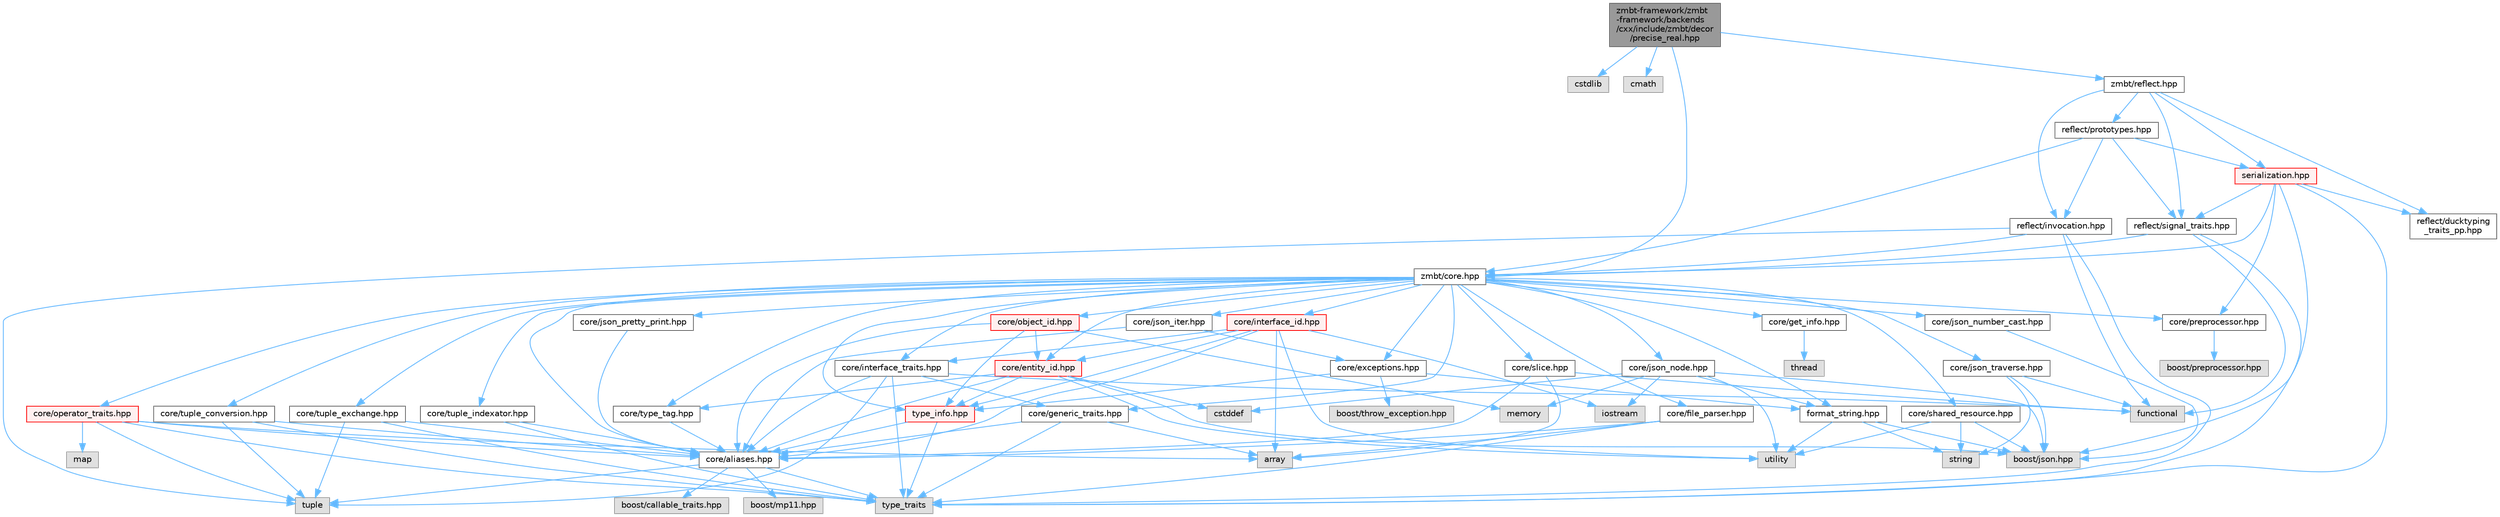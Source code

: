 digraph "zmbt-framework/zmbt-framework/backends/cxx/include/zmbt/decor/precise_real.hpp"
{
 // LATEX_PDF_SIZE
  bgcolor="transparent";
  edge [fontname=Helvetica,fontsize=10,labelfontname=Helvetica,labelfontsize=10];
  node [fontname=Helvetica,fontsize=10,shape=box,height=0.2,width=0.4];
  Node1 [id="Node000001",label="zmbt-framework/zmbt\l-framework/backends\l/cxx/include/zmbt/decor\l/precise_real.hpp",height=0.2,width=0.4,color="gray40", fillcolor="grey60", style="filled", fontcolor="black",tooltip=" "];
  Node1 -> Node2 [id="edge1_Node000001_Node000002",color="steelblue1",style="solid",tooltip=" "];
  Node2 [id="Node000002",label="cstdlib",height=0.2,width=0.4,color="grey60", fillcolor="#E0E0E0", style="filled",tooltip=" "];
  Node1 -> Node3 [id="edge2_Node000001_Node000003",color="steelblue1",style="solid",tooltip=" "];
  Node3 [id="Node000003",label="cmath",height=0.2,width=0.4,color="grey60", fillcolor="#E0E0E0", style="filled",tooltip=" "];
  Node1 -> Node4 [id="edge3_Node000001_Node000004",color="steelblue1",style="solid",tooltip=" "];
  Node4 [id="Node000004",label="zmbt/core.hpp",height=0.2,width=0.4,color="grey40", fillcolor="white", style="filled",URL="$core_8hpp.html",tooltip=" "];
  Node4 -> Node5 [id="edge4_Node000004_Node000005",color="steelblue1",style="solid",tooltip=" "];
  Node5 [id="Node000005",label="core/aliases.hpp",height=0.2,width=0.4,color="grey40", fillcolor="white", style="filled",URL="$aliases_8hpp.html",tooltip=" "];
  Node5 -> Node6 [id="edge5_Node000005_Node000006",color="steelblue1",style="solid",tooltip=" "];
  Node6 [id="Node000006",label="type_traits",height=0.2,width=0.4,color="grey60", fillcolor="#E0E0E0", style="filled",tooltip=" "];
  Node5 -> Node7 [id="edge6_Node000005_Node000007",color="steelblue1",style="solid",tooltip=" "];
  Node7 [id="Node000007",label="tuple",height=0.2,width=0.4,color="grey60", fillcolor="#E0E0E0", style="filled",tooltip=" "];
  Node5 -> Node8 [id="edge7_Node000005_Node000008",color="steelblue1",style="solid",tooltip=" "];
  Node8 [id="Node000008",label="boost/callable_traits.hpp",height=0.2,width=0.4,color="grey60", fillcolor="#E0E0E0", style="filled",tooltip=" "];
  Node5 -> Node9 [id="edge8_Node000005_Node000009",color="steelblue1",style="solid",tooltip=" "];
  Node9 [id="Node000009",label="boost/mp11.hpp",height=0.2,width=0.4,color="grey60", fillcolor="#E0E0E0", style="filled",tooltip=" "];
  Node4 -> Node10 [id="edge9_Node000004_Node000010",color="steelblue1",style="solid",tooltip=" "];
  Node10 [id="Node000010",label="core/exceptions.hpp",height=0.2,width=0.4,color="grey40", fillcolor="white", style="filled",URL="$core_2exceptions_8hpp.html",tooltip=" "];
  Node10 -> Node11 [id="edge10_Node000010_Node000011",color="steelblue1",style="solid",tooltip=" "];
  Node11 [id="Node000011",label="boost/throw_exception.hpp",height=0.2,width=0.4,color="grey60", fillcolor="#E0E0E0", style="filled",tooltip=" "];
  Node10 -> Node12 [id="edge11_Node000010_Node000012",color="steelblue1",style="solid",tooltip=" "];
  Node12 [id="Node000012",label="format_string.hpp",height=0.2,width=0.4,color="grey40", fillcolor="white", style="filled",URL="$format__string_8hpp.html",tooltip=" "];
  Node12 -> Node13 [id="edge12_Node000012_Node000013",color="steelblue1",style="solid",tooltip=" "];
  Node13 [id="Node000013",label="boost/json.hpp",height=0.2,width=0.4,color="grey60", fillcolor="#E0E0E0", style="filled",tooltip=" "];
  Node12 -> Node14 [id="edge13_Node000012_Node000014",color="steelblue1",style="solid",tooltip=" "];
  Node14 [id="Node000014",label="string",height=0.2,width=0.4,color="grey60", fillcolor="#E0E0E0", style="filled",tooltip=" "];
  Node12 -> Node15 [id="edge14_Node000012_Node000015",color="steelblue1",style="solid",tooltip=" "];
  Node15 [id="Node000015",label="utility",height=0.2,width=0.4,color="grey60", fillcolor="#E0E0E0", style="filled",tooltip=" "];
  Node10 -> Node16 [id="edge15_Node000010_Node000016",color="steelblue1",style="solid",tooltip=" "];
  Node16 [id="Node000016",label="type_info.hpp",height=0.2,width=0.4,color="red", fillcolor="#FFF0F0", style="filled",URL="$type__info_8hpp.html",tooltip=" "];
  Node16 -> Node6 [id="edge16_Node000016_Node000006",color="steelblue1",style="solid",tooltip=" "];
  Node16 -> Node5 [id="edge17_Node000016_Node000005",color="steelblue1",style="solid",tooltip=" "];
  Node4 -> Node18 [id="edge18_Node000004_Node000018",color="steelblue1",style="solid",tooltip=" "];
  Node18 [id="Node000018",label="core/file_parser.hpp",height=0.2,width=0.4,color="grey40", fillcolor="white", style="filled",URL="$file__parser_8hpp.html",tooltip=" "];
  Node18 -> Node19 [id="edge19_Node000018_Node000019",color="steelblue1",style="solid",tooltip=" "];
  Node19 [id="Node000019",label="array",height=0.2,width=0.4,color="grey60", fillcolor="#E0E0E0", style="filled",tooltip=" "];
  Node18 -> Node6 [id="edge20_Node000018_Node000006",color="steelblue1",style="solid",tooltip=" "];
  Node18 -> Node5 [id="edge21_Node000018_Node000005",color="steelblue1",style="solid",tooltip=" "];
  Node4 -> Node12 [id="edge22_Node000004_Node000012",color="steelblue1",style="solid",tooltip=" "];
  Node4 -> Node20 [id="edge23_Node000004_Node000020",color="steelblue1",style="solid",tooltip=" "];
  Node20 [id="Node000020",label="core/generic_traits.hpp",height=0.2,width=0.4,color="grey40", fillcolor="white", style="filled",URL="$generic__traits_8hpp.html",tooltip=" "];
  Node20 -> Node6 [id="edge24_Node000020_Node000006",color="steelblue1",style="solid",tooltip=" "];
  Node20 -> Node19 [id="edge25_Node000020_Node000019",color="steelblue1",style="solid",tooltip=" "];
  Node20 -> Node5 [id="edge26_Node000020_Node000005",color="steelblue1",style="solid",tooltip=" "];
  Node4 -> Node21 [id="edge27_Node000004_Node000021",color="steelblue1",style="solid",tooltip=" "];
  Node21 [id="Node000021",label="core/get_info.hpp",height=0.2,width=0.4,color="grey40", fillcolor="white", style="filled",URL="$get__info_8hpp.html",tooltip=" "];
  Node21 -> Node22 [id="edge28_Node000021_Node000022",color="steelblue1",style="solid",tooltip=" "];
  Node22 [id="Node000022",label="thread",height=0.2,width=0.4,color="grey60", fillcolor="#E0E0E0", style="filled",tooltip=" "];
  Node4 -> Node23 [id="edge29_Node000004_Node000023",color="steelblue1",style="solid",tooltip=" "];
  Node23 [id="Node000023",label="core/interface_traits.hpp",height=0.2,width=0.4,color="grey40", fillcolor="white", style="filled",URL="$interface__traits_8hpp.html",tooltip=" "];
  Node23 -> Node24 [id="edge30_Node000023_Node000024",color="steelblue1",style="solid",tooltip=" "];
  Node24 [id="Node000024",label="functional",height=0.2,width=0.4,color="grey60", fillcolor="#E0E0E0", style="filled",tooltip=" "];
  Node23 -> Node7 [id="edge31_Node000023_Node000007",color="steelblue1",style="solid",tooltip=" "];
  Node23 -> Node6 [id="edge32_Node000023_Node000006",color="steelblue1",style="solid",tooltip=" "];
  Node23 -> Node5 [id="edge33_Node000023_Node000005",color="steelblue1",style="solid",tooltip=" "];
  Node23 -> Node20 [id="edge34_Node000023_Node000020",color="steelblue1",style="solid",tooltip=" "];
  Node4 -> Node25 [id="edge35_Node000004_Node000025",color="steelblue1",style="solid",tooltip=" "];
  Node25 [id="Node000025",label="core/json_iter.hpp",height=0.2,width=0.4,color="grey40", fillcolor="white", style="filled",URL="$json__iter_8hpp.html",tooltip=" "];
  Node25 -> Node5 [id="edge36_Node000025_Node000005",color="steelblue1",style="solid",tooltip=" "];
  Node25 -> Node10 [id="edge37_Node000025_Node000010",color="steelblue1",style="solid",tooltip=" "];
  Node4 -> Node26 [id="edge38_Node000004_Node000026",color="steelblue1",style="solid",tooltip=" "];
  Node26 [id="Node000026",label="core/json_node.hpp",height=0.2,width=0.4,color="grey40", fillcolor="white", style="filled",URL="$json__node_8hpp.html",tooltip=" "];
  Node26 -> Node13 [id="edge39_Node000026_Node000013",color="steelblue1",style="solid",tooltip=" "];
  Node26 -> Node27 [id="edge40_Node000026_Node000027",color="steelblue1",style="solid",tooltip=" "];
  Node27 [id="Node000027",label="cstddef",height=0.2,width=0.4,color="grey60", fillcolor="#E0E0E0", style="filled",tooltip=" "];
  Node26 -> Node28 [id="edge41_Node000026_Node000028",color="steelblue1",style="solid",tooltip=" "];
  Node28 [id="Node000028",label="iostream",height=0.2,width=0.4,color="grey60", fillcolor="#E0E0E0", style="filled",tooltip=" "];
  Node26 -> Node29 [id="edge42_Node000026_Node000029",color="steelblue1",style="solid",tooltip=" "];
  Node29 [id="Node000029",label="memory",height=0.2,width=0.4,color="grey60", fillcolor="#E0E0E0", style="filled",tooltip=" "];
  Node26 -> Node15 [id="edge43_Node000026_Node000015",color="steelblue1",style="solid",tooltip=" "];
  Node26 -> Node12 [id="edge44_Node000026_Node000012",color="steelblue1",style="solid",tooltip=" "];
  Node4 -> Node30 [id="edge45_Node000004_Node000030",color="steelblue1",style="solid",tooltip=" "];
  Node30 [id="Node000030",label="core/json_number_cast.hpp",height=0.2,width=0.4,color="grey40", fillcolor="white", style="filled",URL="$json__number__cast_8hpp.html",tooltip=" "];
  Node30 -> Node13 [id="edge46_Node000030_Node000013",color="steelblue1",style="solid",tooltip=" "];
  Node4 -> Node31 [id="edge47_Node000004_Node000031",color="steelblue1",style="solid",tooltip=" "];
  Node31 [id="Node000031",label="core/json_traverse.hpp",height=0.2,width=0.4,color="grey40", fillcolor="white", style="filled",URL="$json__traverse_8hpp.html",tooltip=" "];
  Node31 -> Node24 [id="edge48_Node000031_Node000024",color="steelblue1",style="solid",tooltip=" "];
  Node31 -> Node14 [id="edge49_Node000031_Node000014",color="steelblue1",style="solid",tooltip=" "];
  Node31 -> Node13 [id="edge50_Node000031_Node000013",color="steelblue1",style="solid",tooltip=" "];
  Node4 -> Node32 [id="edge51_Node000004_Node000032",color="steelblue1",style="solid",tooltip=" "];
  Node32 [id="Node000032",label="core/json_pretty_print.hpp",height=0.2,width=0.4,color="grey40", fillcolor="white", style="filled",URL="$json__pretty__print_8hpp.html",tooltip=" "];
  Node32 -> Node5 [id="edge52_Node000032_Node000005",color="steelblue1",style="solid",tooltip=" "];
  Node4 -> Node33 [id="edge53_Node000004_Node000033",color="steelblue1",style="solid",tooltip=" "];
  Node33 [id="Node000033",label="core/slice.hpp",height=0.2,width=0.4,color="grey40", fillcolor="white", style="filled",URL="$slice_8hpp.html",tooltip=" "];
  Node33 -> Node19 [id="edge54_Node000033_Node000019",color="steelblue1",style="solid",tooltip=" "];
  Node33 -> Node24 [id="edge55_Node000033_Node000024",color="steelblue1",style="solid",tooltip=" "];
  Node33 -> Node5 [id="edge56_Node000033_Node000005",color="steelblue1",style="solid",tooltip=" "];
  Node4 -> Node34 [id="edge57_Node000004_Node000034",color="steelblue1",style="solid",tooltip=" "];
  Node34 [id="Node000034",label="core/preprocessor.hpp",height=0.2,width=0.4,color="grey40", fillcolor="white", style="filled",URL="$preprocessor_8hpp.html",tooltip="type traits to check serialization compatibility"];
  Node34 -> Node35 [id="edge58_Node000034_Node000035",color="steelblue1",style="solid",tooltip=" "];
  Node35 [id="Node000035",label="boost/preprocessor.hpp",height=0.2,width=0.4,color="grey60", fillcolor="#E0E0E0", style="filled",tooltip=" "];
  Node4 -> Node36 [id="edge59_Node000004_Node000036",color="steelblue1",style="solid",tooltip=" "];
  Node36 [id="Node000036",label="core/operator_traits.hpp",height=0.2,width=0.4,color="red", fillcolor="#FFF0F0", style="filled",URL="$operator__traits_8hpp.html",tooltip=" "];
  Node36 -> Node19 [id="edge60_Node000036_Node000019",color="steelblue1",style="solid",tooltip=" "];
  Node36 -> Node37 [id="edge61_Node000036_Node000037",color="steelblue1",style="solid",tooltip=" "];
  Node37 [id="Node000037",label="map",height=0.2,width=0.4,color="grey60", fillcolor="#E0E0E0", style="filled",tooltip=" "];
  Node36 -> Node6 [id="edge62_Node000036_Node000006",color="steelblue1",style="solid",tooltip=" "];
  Node36 -> Node7 [id="edge63_Node000036_Node000007",color="steelblue1",style="solid",tooltip=" "];
  Node36 -> Node5 [id="edge64_Node000036_Node000005",color="steelblue1",style="solid",tooltip=" "];
  Node4 -> Node43 [id="edge65_Node000004_Node000043",color="steelblue1",style="solid",tooltip=" "];
  Node43 [id="Node000043",label="core/shared_resource.hpp",height=0.2,width=0.4,color="grey40", fillcolor="white", style="filled",URL="$shared__resource_8hpp.html",tooltip=" "];
  Node43 -> Node13 [id="edge66_Node000043_Node000013",color="steelblue1",style="solid",tooltip=" "];
  Node43 -> Node14 [id="edge67_Node000043_Node000014",color="steelblue1",style="solid",tooltip=" "];
  Node43 -> Node15 [id="edge68_Node000043_Node000015",color="steelblue1",style="solid",tooltip=" "];
  Node4 -> Node44 [id="edge69_Node000004_Node000044",color="steelblue1",style="solid",tooltip=" "];
  Node44 [id="Node000044",label="core/tuple_conversion.hpp",height=0.2,width=0.4,color="grey40", fillcolor="white", style="filled",URL="$tuple__conversion_8hpp.html",tooltip=" "];
  Node44 -> Node7 [id="edge70_Node000044_Node000007",color="steelblue1",style="solid",tooltip=" "];
  Node44 -> Node6 [id="edge71_Node000044_Node000006",color="steelblue1",style="solid",tooltip=" "];
  Node44 -> Node5 [id="edge72_Node000044_Node000005",color="steelblue1",style="solid",tooltip=" "];
  Node4 -> Node45 [id="edge73_Node000004_Node000045",color="steelblue1",style="solid",tooltip=" "];
  Node45 [id="Node000045",label="core/tuple_exchange.hpp",height=0.2,width=0.4,color="grey40", fillcolor="white", style="filled",URL="$tuple__exchange_8hpp.html",tooltip=" "];
  Node45 -> Node7 [id="edge74_Node000045_Node000007",color="steelblue1",style="solid",tooltip=" "];
  Node45 -> Node6 [id="edge75_Node000045_Node000006",color="steelblue1",style="solid",tooltip=" "];
  Node45 -> Node5 [id="edge76_Node000045_Node000005",color="steelblue1",style="solid",tooltip=" "];
  Node4 -> Node46 [id="edge77_Node000004_Node000046",color="steelblue1",style="solid",tooltip=" "];
  Node46 [id="Node000046",label="core/tuple_indexator.hpp",height=0.2,width=0.4,color="grey40", fillcolor="white", style="filled",URL="$tuple__indexator_8hpp.html",tooltip=" "];
  Node46 -> Node6 [id="edge78_Node000046_Node000006",color="steelblue1",style="solid",tooltip=" "];
  Node46 -> Node5 [id="edge79_Node000046_Node000005",color="steelblue1",style="solid",tooltip=" "];
  Node4 -> Node16 [id="edge80_Node000004_Node000016",color="steelblue1",style="solid",tooltip=" "];
  Node4 -> Node47 [id="edge81_Node000004_Node000047",color="steelblue1",style="solid",tooltip=" "];
  Node47 [id="Node000047",label="core/type_tag.hpp",height=0.2,width=0.4,color="grey40", fillcolor="white", style="filled",URL="$type__tag_8hpp.html",tooltip=" "];
  Node47 -> Node5 [id="edge82_Node000047_Node000005",color="steelblue1",style="solid",tooltip=" "];
  Node4 -> Node48 [id="edge83_Node000004_Node000048",color="steelblue1",style="solid",tooltip=" "];
  Node48 [id="Node000048",label="core/entity_id.hpp",height=0.2,width=0.4,color="red", fillcolor="#FFF0F0", style="filled",URL="$entity__id_8hpp.html",tooltip=" "];
  Node48 -> Node27 [id="edge84_Node000048_Node000027",color="steelblue1",style="solid",tooltip=" "];
  Node48 -> Node15 [id="edge85_Node000048_Node000015",color="steelblue1",style="solid",tooltip=" "];
  Node48 -> Node13 [id="edge86_Node000048_Node000013",color="steelblue1",style="solid",tooltip=" "];
  Node48 -> Node5 [id="edge87_Node000048_Node000005",color="steelblue1",style="solid",tooltip=" "];
  Node48 -> Node47 [id="edge88_Node000048_Node000047",color="steelblue1",style="solid",tooltip=" "];
  Node48 -> Node16 [id="edge89_Node000048_Node000016",color="steelblue1",style="solid",tooltip=" "];
  Node4 -> Node51 [id="edge90_Node000004_Node000051",color="steelblue1",style="solid",tooltip=" "];
  Node51 [id="Node000051",label="core/interface_id.hpp",height=0.2,width=0.4,color="red", fillcolor="#FFF0F0", style="filled",URL="$interface__id_8hpp.html",tooltip=" "];
  Node51 -> Node28 [id="edge91_Node000051_Node000028",color="steelblue1",style="solid",tooltip=" "];
  Node51 -> Node19 [id="edge92_Node000051_Node000019",color="steelblue1",style="solid",tooltip=" "];
  Node51 -> Node15 [id="edge93_Node000051_Node000015",color="steelblue1",style="solid",tooltip=" "];
  Node51 -> Node5 [id="edge94_Node000051_Node000005",color="steelblue1",style="solid",tooltip=" "];
  Node51 -> Node48 [id="edge95_Node000051_Node000048",color="steelblue1",style="solid",tooltip=" "];
  Node51 -> Node23 [id="edge96_Node000051_Node000023",color="steelblue1",style="solid",tooltip=" "];
  Node51 -> Node16 [id="edge97_Node000051_Node000016",color="steelblue1",style="solid",tooltip=" "];
  Node4 -> Node55 [id="edge98_Node000004_Node000055",color="steelblue1",style="solid",tooltip=" "];
  Node55 [id="Node000055",label="core/object_id.hpp",height=0.2,width=0.4,color="red", fillcolor="#FFF0F0", style="filled",URL="$object__id_8hpp.html",tooltip=" "];
  Node55 -> Node29 [id="edge99_Node000055_Node000029",color="steelblue1",style="solid",tooltip=" "];
  Node55 -> Node5 [id="edge100_Node000055_Node000005",color="steelblue1",style="solid",tooltip=" "];
  Node55 -> Node48 [id="edge101_Node000055_Node000048",color="steelblue1",style="solid",tooltip=" "];
  Node55 -> Node16 [id="edge102_Node000055_Node000016",color="steelblue1",style="solid",tooltip=" "];
  Node1 -> Node56 [id="edge103_Node000001_Node000056",color="steelblue1",style="solid",tooltip=" "];
  Node56 [id="Node000056",label="zmbt/reflect.hpp",height=0.2,width=0.4,color="grey40", fillcolor="white", style="filled",URL="$reflect_8hpp.html",tooltip=" "];
  Node56 -> Node57 [id="edge104_Node000056_Node000057",color="steelblue1",style="solid",tooltip=" "];
  Node57 [id="Node000057",label="reflect/ducktyping\l_traits_pp.hpp",height=0.2,width=0.4,color="grey40", fillcolor="white", style="filled",URL="$ducktyping__traits__pp_8hpp.html",tooltip=" "];
  Node56 -> Node58 [id="edge105_Node000056_Node000058",color="steelblue1",style="solid",tooltip=" "];
  Node58 [id="Node000058",label="reflect/signal_traits.hpp",height=0.2,width=0.4,color="grey40", fillcolor="white", style="filled",URL="$signal__traits_8hpp.html",tooltip=" "];
  Node58 -> Node24 [id="edge106_Node000058_Node000024",color="steelblue1",style="solid",tooltip=" "];
  Node58 -> Node6 [id="edge107_Node000058_Node000006",color="steelblue1",style="solid",tooltip=" "];
  Node58 -> Node4 [id="edge108_Node000058_Node000004",color="steelblue1",style="solid",tooltip=" "];
  Node56 -> Node59 [id="edge109_Node000056_Node000059",color="steelblue1",style="solid",tooltip=" "];
  Node59 [id="Node000059",label="reflect/invocation.hpp",height=0.2,width=0.4,color="grey40", fillcolor="white", style="filled",URL="$invocation_8hpp.html",tooltip=" "];
  Node59 -> Node24 [id="edge110_Node000059_Node000024",color="steelblue1",style="solid",tooltip=" "];
  Node59 -> Node7 [id="edge111_Node000059_Node000007",color="steelblue1",style="solid",tooltip=" "];
  Node59 -> Node6 [id="edge112_Node000059_Node000006",color="steelblue1",style="solid",tooltip=" "];
  Node59 -> Node4 [id="edge113_Node000059_Node000004",color="steelblue1",style="solid",tooltip=" "];
  Node56 -> Node60 [id="edge114_Node000056_Node000060",color="steelblue1",style="solid",tooltip=" "];
  Node60 [id="Node000060",label="reflect/prototypes.hpp",height=0.2,width=0.4,color="grey40", fillcolor="white", style="filled",URL="$prototypes_8hpp.html",tooltip=" "];
  Node60 -> Node4 [id="edge115_Node000060_Node000004",color="steelblue1",style="solid",tooltip=" "];
  Node60 -> Node58 [id="edge116_Node000060_Node000058",color="steelblue1",style="solid",tooltip=" "];
  Node60 -> Node61 [id="edge117_Node000060_Node000061",color="steelblue1",style="solid",tooltip=" "];
  Node61 [id="Node000061",label="serialization.hpp",height=0.2,width=0.4,color="red", fillcolor="#FFF0F0", style="filled",URL="$serialization_8hpp.html",tooltip=" "];
  Node61 -> Node6 [id="edge118_Node000061_Node000006",color="steelblue1",style="solid",tooltip=" "];
  Node61 -> Node13 [id="edge119_Node000061_Node000013",color="steelblue1",style="solid",tooltip=" "];
  Node61 -> Node34 [id="edge120_Node000061_Node000034",color="steelblue1",style="solid",tooltip=" "];
  Node61 -> Node4 [id="edge121_Node000061_Node000004",color="steelblue1",style="solid",tooltip=" "];
  Node61 -> Node57 [id="edge122_Node000061_Node000057",color="steelblue1",style="solid",tooltip=" "];
  Node61 -> Node58 [id="edge123_Node000061_Node000058",color="steelblue1",style="solid",tooltip=" "];
  Node60 -> Node59 [id="edge124_Node000060_Node000059",color="steelblue1",style="solid",tooltip=" "];
  Node56 -> Node61 [id="edge125_Node000056_Node000061",color="steelblue1",style="solid",tooltip=" "];
}
